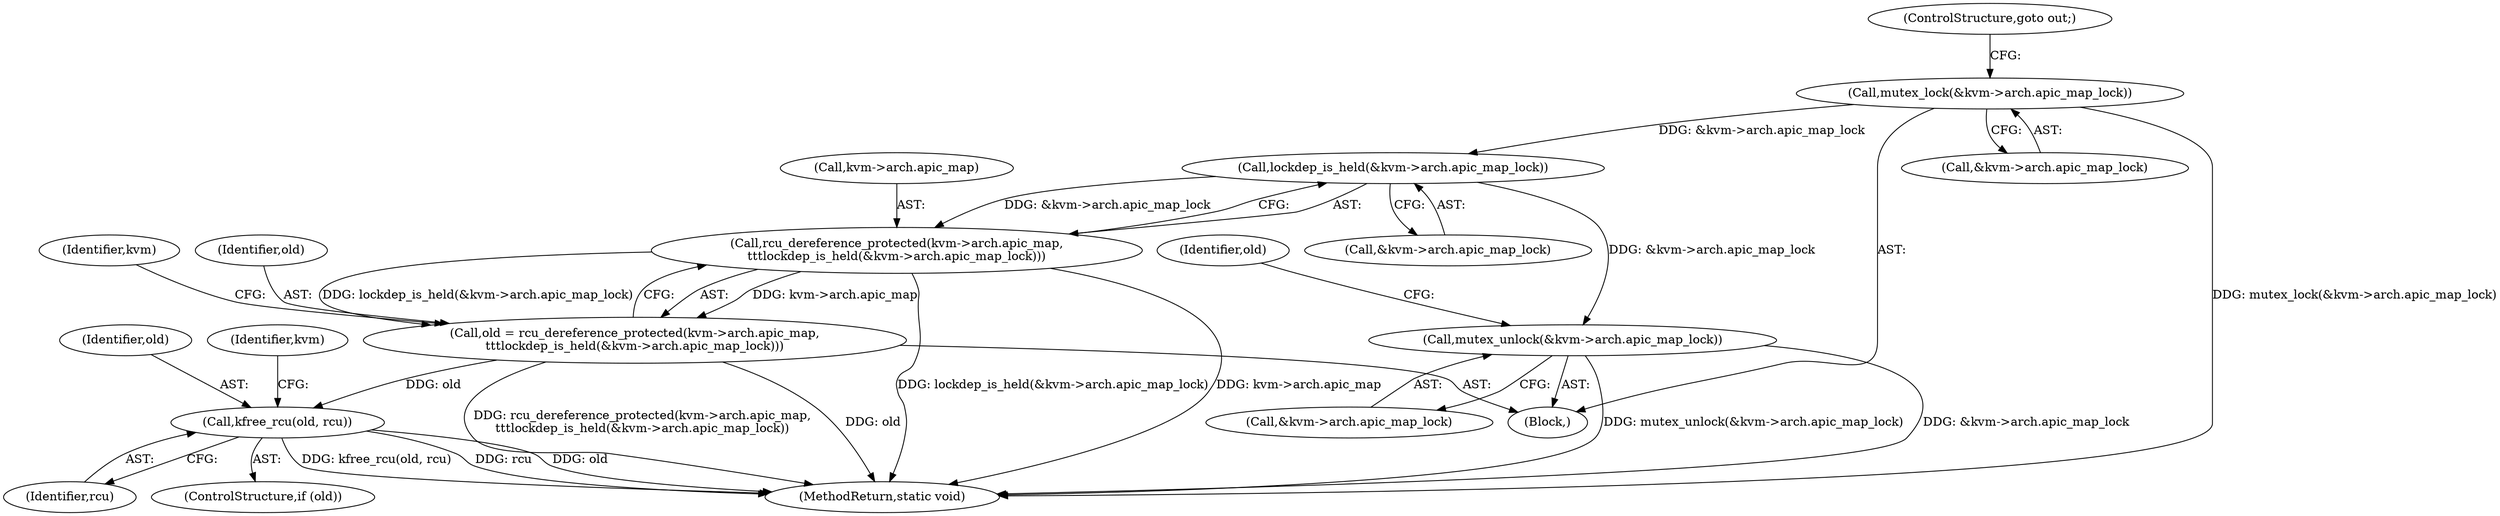digraph "0_linux_17d68b763f09a9ce824ae23eb62c9efc57b69271@API" {
"1000116" [label="(Call,mutex_lock(&kvm->arch.apic_map_lock))"];
"1000216" [label="(Call,lockdep_is_held(&kvm->arch.apic_map_lock))"];
"1000210" [label="(Call,rcu_dereference_protected(kvm->arch.apic_map,\n\t\t\tlockdep_is_held(&kvm->arch.apic_map_lock)))"];
"1000208" [label="(Call,old = rcu_dereference_protected(kvm->arch.apic_map,\n\t\t\tlockdep_is_held(&kvm->arch.apic_map_lock)))"];
"1000232" [label="(Call,kfree_rcu(old, rcu))"];
"1000223" [label="(Call,mutex_unlock(&kvm->arch.apic_map_lock))"];
"1000208" [label="(Call,old = rcu_dereference_protected(kvm->arch.apic_map,\n\t\t\tlockdep_is_held(&kvm->arch.apic_map_lock)))"];
"1000237" [label="(MethodReturn,static void)"];
"1000231" [label="(Identifier,old)"];
"1000217" [label="(Call,&kvm->arch.apic_map_lock)"];
"1000117" [label="(Call,&kvm->arch.apic_map_lock)"];
"1000105" [label="(Block,)"];
"1000232" [label="(Call,kfree_rcu(old, rcu))"];
"1000211" [label="(Call,kvm->arch.apic_map)"];
"1000236" [label="(Identifier,kvm)"];
"1000234" [label="(Identifier,rcu)"];
"1000123" [label="(ControlStructure,goto out;)"];
"1000230" [label="(ControlStructure,if (old))"];
"1000209" [label="(Identifier,old)"];
"1000233" [label="(Identifier,old)"];
"1000224" [label="(Call,&kvm->arch.apic_map_lock)"];
"1000116" [label="(Call,mutex_lock(&kvm->arch.apic_map_lock))"];
"1000210" [label="(Call,rcu_dereference_protected(kvm->arch.apic_map,\n\t\t\tlockdep_is_held(&kvm->arch.apic_map_lock)))"];
"1000227" [label="(Identifier,kvm)"];
"1000216" [label="(Call,lockdep_is_held(&kvm->arch.apic_map_lock))"];
"1000223" [label="(Call,mutex_unlock(&kvm->arch.apic_map_lock))"];
"1000116" -> "1000105"  [label="AST: "];
"1000116" -> "1000117"  [label="CFG: "];
"1000117" -> "1000116"  [label="AST: "];
"1000123" -> "1000116"  [label="CFG: "];
"1000116" -> "1000237"  [label="DDG: mutex_lock(&kvm->arch.apic_map_lock)"];
"1000116" -> "1000216"  [label="DDG: &kvm->arch.apic_map_lock"];
"1000216" -> "1000210"  [label="AST: "];
"1000216" -> "1000217"  [label="CFG: "];
"1000217" -> "1000216"  [label="AST: "];
"1000210" -> "1000216"  [label="CFG: "];
"1000216" -> "1000210"  [label="DDG: &kvm->arch.apic_map_lock"];
"1000216" -> "1000223"  [label="DDG: &kvm->arch.apic_map_lock"];
"1000210" -> "1000208"  [label="AST: "];
"1000211" -> "1000210"  [label="AST: "];
"1000208" -> "1000210"  [label="CFG: "];
"1000210" -> "1000237"  [label="DDG: lockdep_is_held(&kvm->arch.apic_map_lock)"];
"1000210" -> "1000237"  [label="DDG: kvm->arch.apic_map"];
"1000210" -> "1000208"  [label="DDG: kvm->arch.apic_map"];
"1000210" -> "1000208"  [label="DDG: lockdep_is_held(&kvm->arch.apic_map_lock)"];
"1000208" -> "1000105"  [label="AST: "];
"1000209" -> "1000208"  [label="AST: "];
"1000227" -> "1000208"  [label="CFG: "];
"1000208" -> "1000237"  [label="DDG: old"];
"1000208" -> "1000237"  [label="DDG: rcu_dereference_protected(kvm->arch.apic_map,\n\t\t\tlockdep_is_held(&kvm->arch.apic_map_lock))"];
"1000208" -> "1000232"  [label="DDG: old"];
"1000232" -> "1000230"  [label="AST: "];
"1000232" -> "1000234"  [label="CFG: "];
"1000233" -> "1000232"  [label="AST: "];
"1000234" -> "1000232"  [label="AST: "];
"1000236" -> "1000232"  [label="CFG: "];
"1000232" -> "1000237"  [label="DDG: rcu"];
"1000232" -> "1000237"  [label="DDG: old"];
"1000232" -> "1000237"  [label="DDG: kfree_rcu(old, rcu)"];
"1000223" -> "1000105"  [label="AST: "];
"1000223" -> "1000224"  [label="CFG: "];
"1000224" -> "1000223"  [label="AST: "];
"1000231" -> "1000223"  [label="CFG: "];
"1000223" -> "1000237"  [label="DDG: mutex_unlock(&kvm->arch.apic_map_lock)"];
"1000223" -> "1000237"  [label="DDG: &kvm->arch.apic_map_lock"];
}
